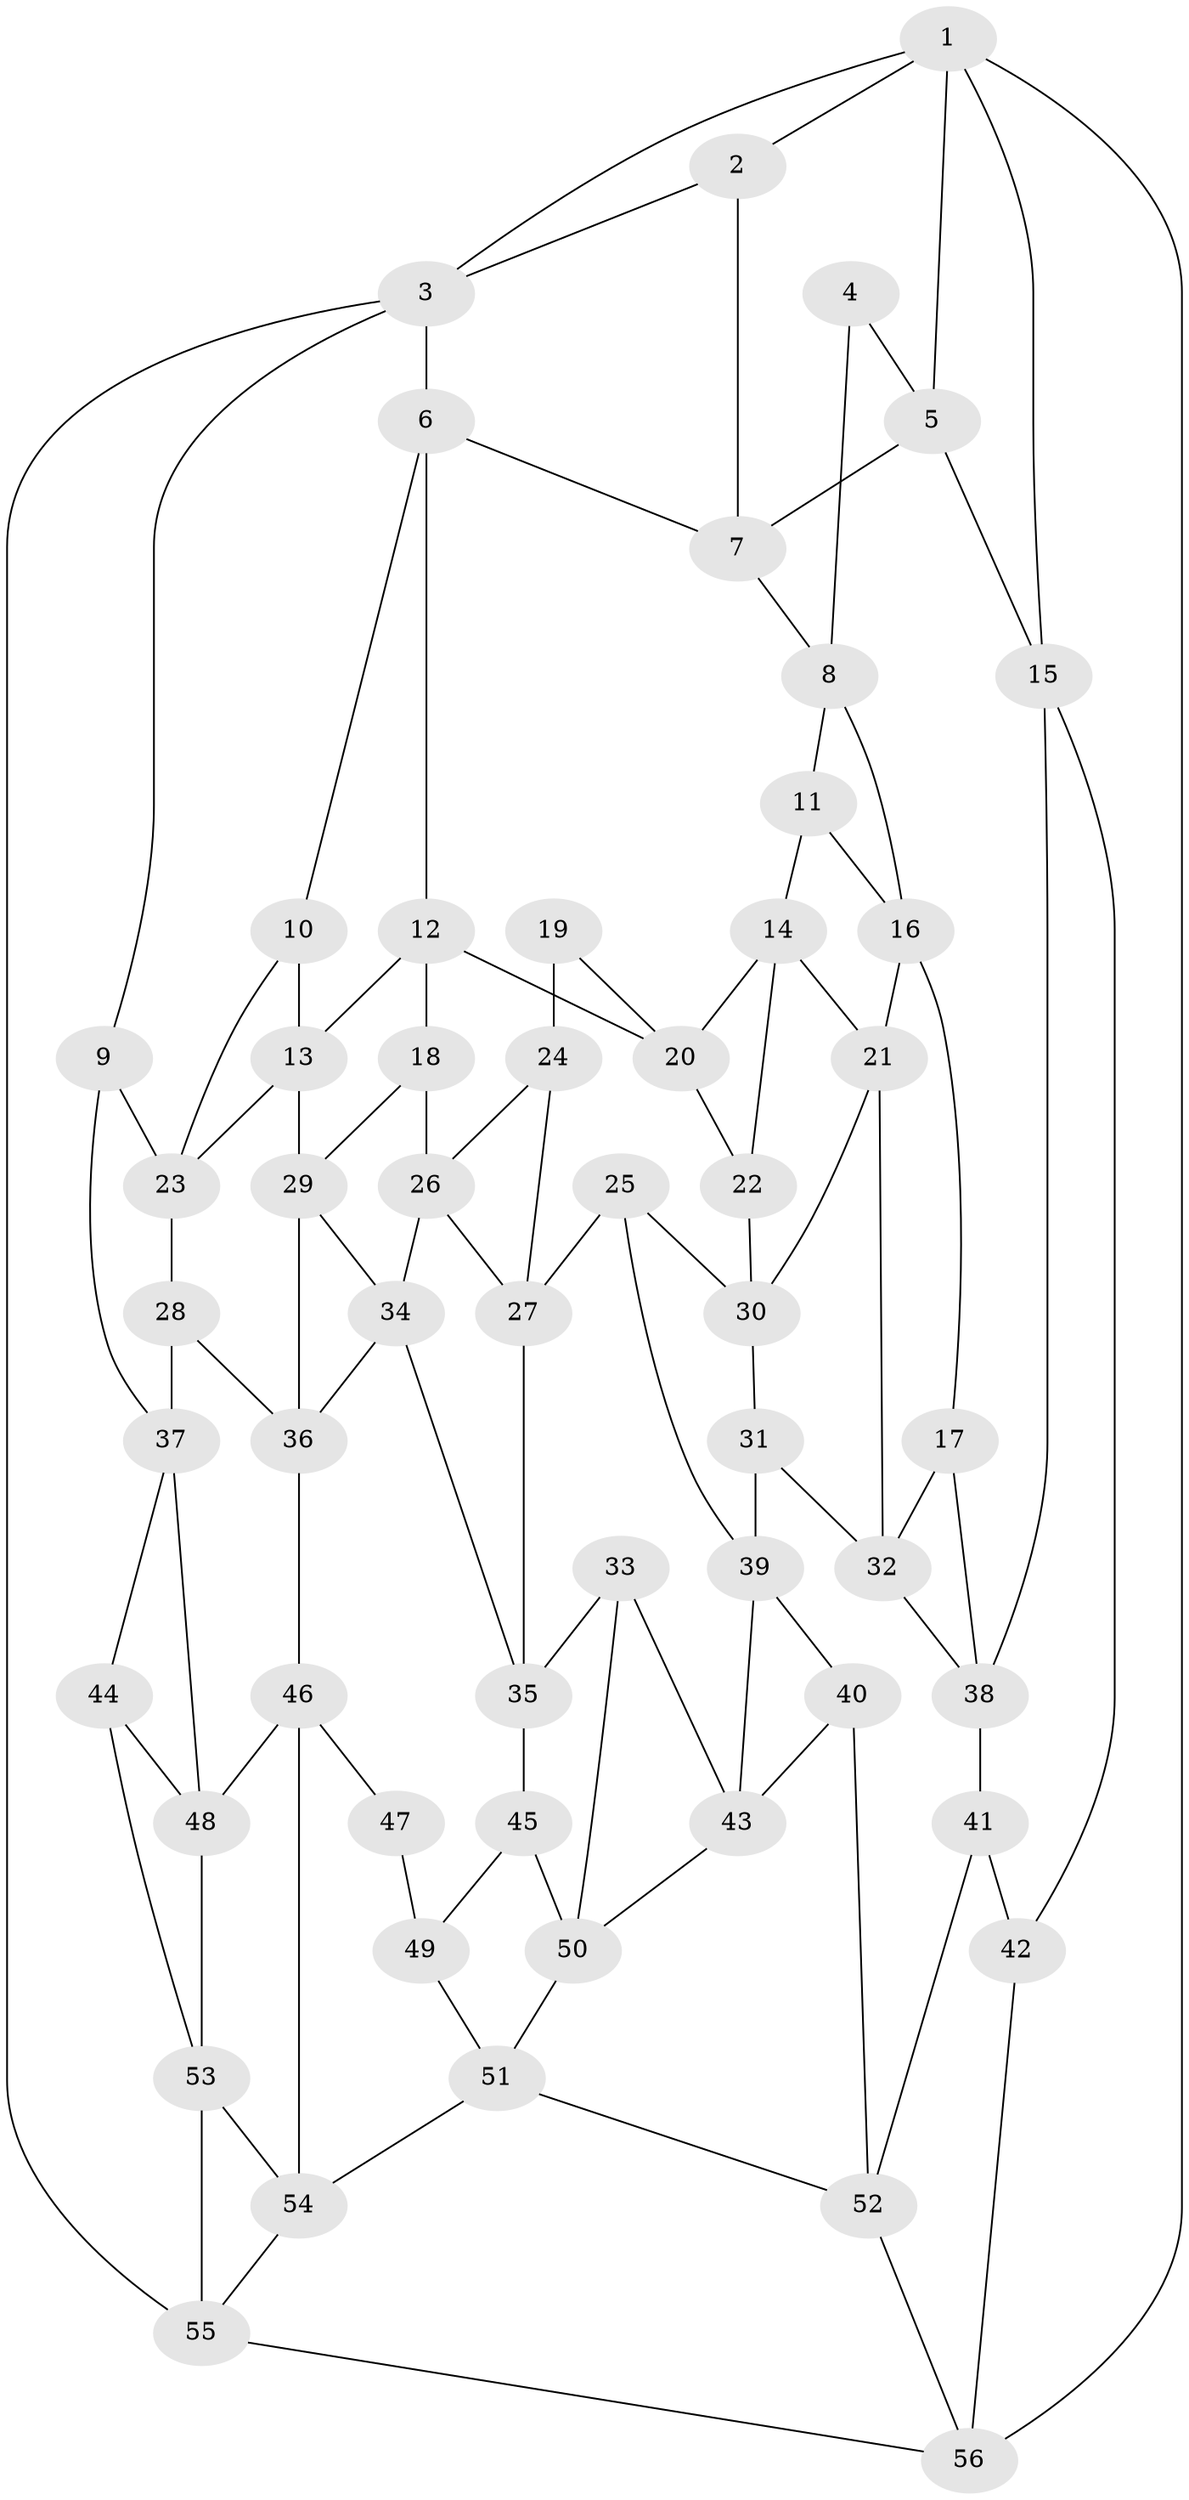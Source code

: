 // original degree distribution, {3: 0.026785714285714284, 5: 0.5267857142857143, 4: 0.22321428571428573, 6: 0.22321428571428573}
// Generated by graph-tools (version 1.1) at 2025/03/03/09/25 03:03:19]
// undirected, 56 vertices, 101 edges
graph export_dot {
graph [start="1"]
  node [color=gray90,style=filled];
  1;
  2;
  3;
  4;
  5;
  6;
  7;
  8;
  9;
  10;
  11;
  12;
  13;
  14;
  15;
  16;
  17;
  18;
  19;
  20;
  21;
  22;
  23;
  24;
  25;
  26;
  27;
  28;
  29;
  30;
  31;
  32;
  33;
  34;
  35;
  36;
  37;
  38;
  39;
  40;
  41;
  42;
  43;
  44;
  45;
  46;
  47;
  48;
  49;
  50;
  51;
  52;
  53;
  54;
  55;
  56;
  1 -- 2 [weight=1.0];
  1 -- 3 [weight=1.0];
  1 -- 5 [weight=1.0];
  1 -- 15 [weight=1.0];
  1 -- 56 [weight=1.0];
  2 -- 3 [weight=1.0];
  2 -- 7 [weight=1.0];
  3 -- 6 [weight=1.0];
  3 -- 9 [weight=1.0];
  3 -- 55 [weight=1.0];
  4 -- 5 [weight=2.0];
  4 -- 8 [weight=1.0];
  5 -- 7 [weight=1.0];
  5 -- 15 [weight=1.0];
  6 -- 7 [weight=1.0];
  6 -- 10 [weight=1.0];
  6 -- 12 [weight=1.0];
  7 -- 8 [weight=1.0];
  8 -- 11 [weight=1.0];
  8 -- 16 [weight=1.0];
  9 -- 23 [weight=1.0];
  9 -- 37 [weight=1.0];
  10 -- 13 [weight=1.0];
  10 -- 23 [weight=1.0];
  11 -- 14 [weight=1.0];
  11 -- 16 [weight=1.0];
  12 -- 13 [weight=1.0];
  12 -- 18 [weight=1.0];
  12 -- 20 [weight=1.0];
  13 -- 23 [weight=1.0];
  13 -- 29 [weight=1.0];
  14 -- 20 [weight=1.0];
  14 -- 21 [weight=1.0];
  14 -- 22 [weight=1.0];
  15 -- 38 [weight=1.0];
  15 -- 42 [weight=1.0];
  16 -- 17 [weight=1.0];
  16 -- 21 [weight=1.0];
  17 -- 32 [weight=1.0];
  17 -- 38 [weight=1.0];
  18 -- 26 [weight=1.0];
  18 -- 29 [weight=1.0];
  19 -- 20 [weight=1.0];
  19 -- 24 [weight=2.0];
  20 -- 22 [weight=1.0];
  21 -- 30 [weight=1.0];
  21 -- 32 [weight=1.0];
  22 -- 30 [weight=1.0];
  23 -- 28 [weight=1.0];
  24 -- 26 [weight=1.0];
  24 -- 27 [weight=1.0];
  25 -- 27 [weight=1.0];
  25 -- 30 [weight=1.0];
  25 -- 39 [weight=1.0];
  26 -- 27 [weight=1.0];
  26 -- 34 [weight=1.0];
  27 -- 35 [weight=1.0];
  28 -- 36 [weight=1.0];
  28 -- 37 [weight=1.0];
  29 -- 34 [weight=1.0];
  29 -- 36 [weight=1.0];
  30 -- 31 [weight=1.0];
  31 -- 32 [weight=1.0];
  31 -- 39 [weight=1.0];
  32 -- 38 [weight=1.0];
  33 -- 35 [weight=1.0];
  33 -- 43 [weight=1.0];
  33 -- 50 [weight=1.0];
  34 -- 35 [weight=1.0];
  34 -- 36 [weight=1.0];
  35 -- 45 [weight=1.0];
  36 -- 46 [weight=1.0];
  37 -- 44 [weight=1.0];
  37 -- 48 [weight=1.0];
  38 -- 41 [weight=1.0];
  39 -- 40 [weight=1.0];
  39 -- 43 [weight=1.0];
  40 -- 43 [weight=1.0];
  40 -- 52 [weight=1.0];
  41 -- 42 [weight=1.0];
  41 -- 52 [weight=1.0];
  42 -- 56 [weight=1.0];
  43 -- 50 [weight=1.0];
  44 -- 48 [weight=1.0];
  44 -- 53 [weight=1.0];
  45 -- 49 [weight=1.0];
  45 -- 50 [weight=1.0];
  46 -- 47 [weight=1.0];
  46 -- 48 [weight=1.0];
  46 -- 54 [weight=1.0];
  47 -- 49 [weight=2.0];
  48 -- 53 [weight=1.0];
  49 -- 51 [weight=1.0];
  50 -- 51 [weight=1.0];
  51 -- 52 [weight=1.0];
  51 -- 54 [weight=1.0];
  52 -- 56 [weight=1.0];
  53 -- 54 [weight=1.0];
  53 -- 55 [weight=2.0];
  54 -- 55 [weight=1.0];
  55 -- 56 [weight=1.0];
}
